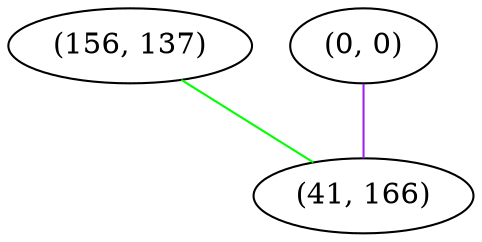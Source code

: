 graph "" {
"(156, 137)";
"(0, 0)";
"(41, 166)";
"(156, 137)" -- "(41, 166)"  [color=green, key=0, weight=2];
"(0, 0)" -- "(41, 166)"  [color=purple, key=0, weight=4];
}
